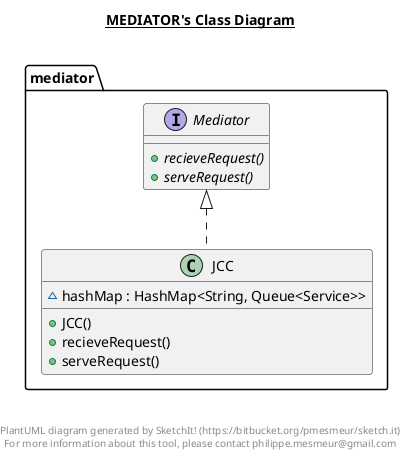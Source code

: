 @startuml

title __MEDIATOR's Class Diagram__\n

  namespace mediator {
    class mediator.JCC {
        ~ hashMap : HashMap<String, Queue<Service>>
        + JCC()
        + recieveRequest()
        + serveRequest()
    }
  }
  

  namespace mediator {
    interface mediator.Mediator {
        {abstract} + recieveRequest()
        {abstract} + serveRequest()
    }
  }
  

  mediator.JCC .up.|> mediator.Mediator


right footer


PlantUML diagram generated by SketchIt! (https://bitbucket.org/pmesmeur/sketch.it)
For more information about this tool, please contact philippe.mesmeur@gmail.com
endfooter

@enduml
